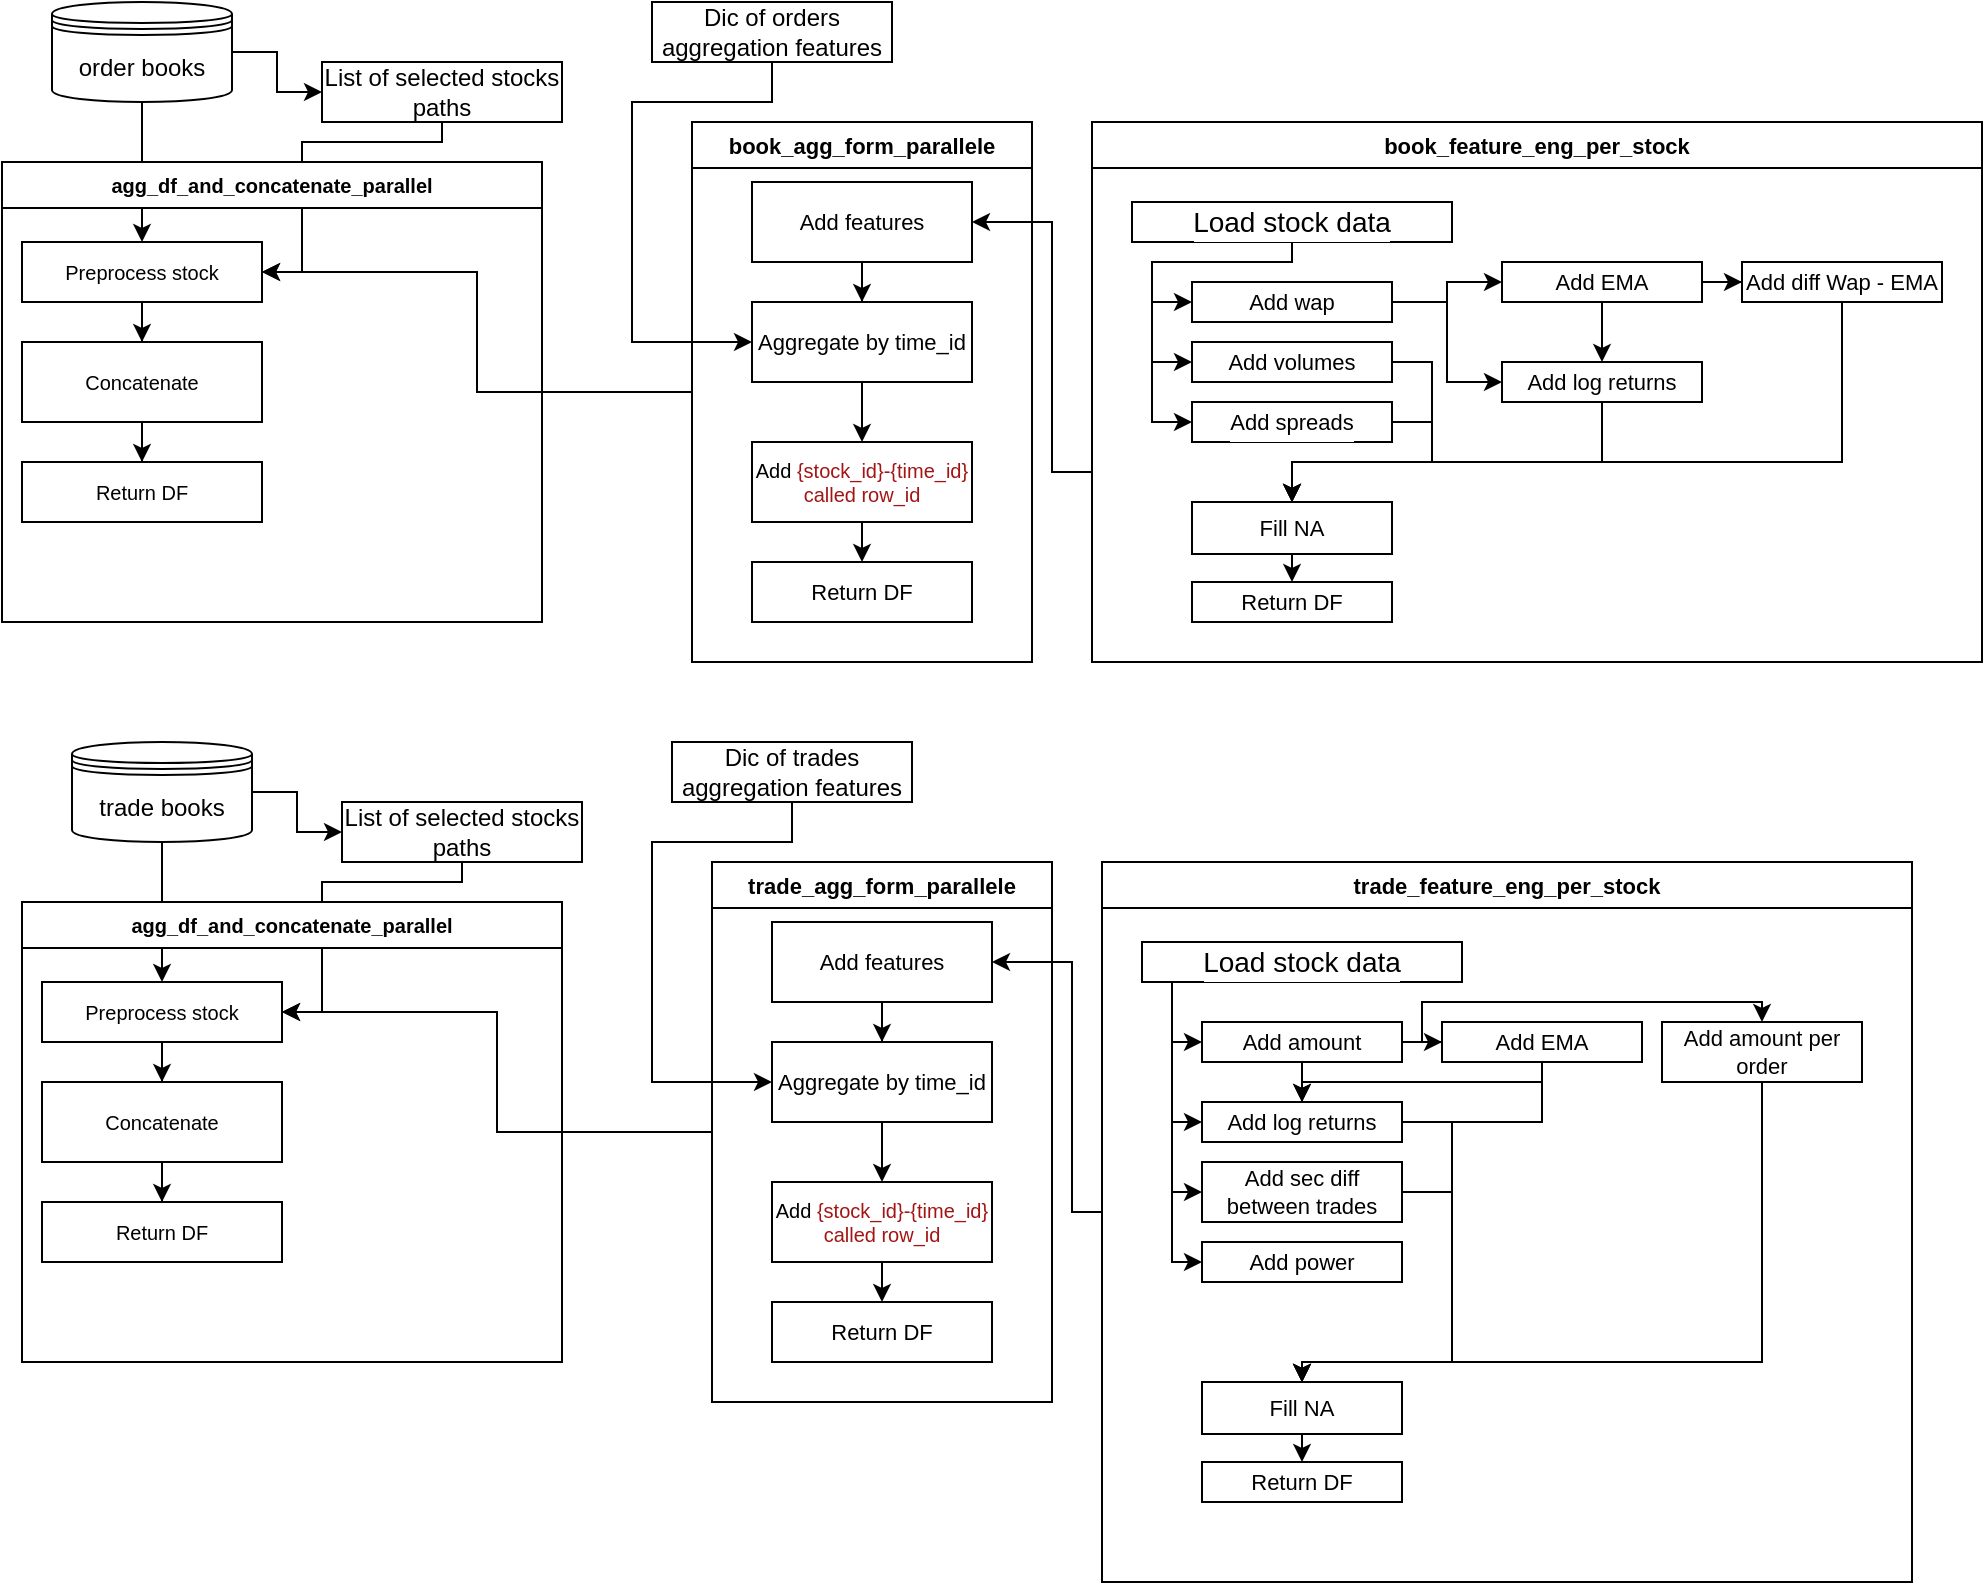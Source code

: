 <mxfile version="14.6.13" type="device"><diagram id="fd4WK_0c87rUanw8i52j" name="Page-1"><mxGraphModel dx="982" dy="568" grid="1" gridSize="10" guides="1" tooltips="1" connect="1" arrows="1" fold="1" page="1" pageScale="1" pageWidth="1169" pageHeight="827" math="0" shadow="0"><root><mxCell id="0"/><mxCell id="1" parent="0"/><mxCell id="irk9ZMSdwiVUNRzACA1q-60" style="edgeStyle=orthogonalEdgeStyle;rounded=0;orthogonalLoop=1;jettySize=auto;html=1;entryX=0.5;entryY=0;entryDx=0;entryDy=0;fontFamily=Helvetica;fontSize=10;" edge="1" parent="1" source="irk9ZMSdwiVUNRzACA1q-1" target="irk9ZMSdwiVUNRzACA1q-58"><mxGeometry relative="1" as="geometry"/></mxCell><mxCell id="irk9ZMSdwiVUNRzACA1q-142" style="edgeStyle=orthogonalEdgeStyle;rounded=0;orthogonalLoop=1;jettySize=auto;html=1;entryX=0;entryY=0.5;entryDx=0;entryDy=0;fontFamily=Helvetica;fontSize=10;" edge="1" parent="1" source="irk9ZMSdwiVUNRzACA1q-1" target="irk9ZMSdwiVUNRzACA1q-24"><mxGeometry relative="1" as="geometry"/></mxCell><mxCell id="irk9ZMSdwiVUNRzACA1q-1" value="order books" style="shape=datastore;whiteSpace=wrap;html=1;" vertex="1" parent="1"><mxGeometry x="45" y="10" width="90" height="50" as="geometry"/></mxCell><mxCell id="irk9ZMSdwiVUNRzACA1q-57" style="edgeStyle=orthogonalEdgeStyle;rounded=0;orthogonalLoop=1;jettySize=auto;html=1;entryX=0;entryY=0.5;entryDx=0;entryDy=0;fontFamily=Helvetica;fontSize=10;" edge="1" parent="1" source="irk9ZMSdwiVUNRzACA1q-3" target="irk9ZMSdwiVUNRzACA1q-51"><mxGeometry relative="1" as="geometry"><Array as="points"><mxPoint x="405" y="60"/><mxPoint x="335" y="60"/><mxPoint x="335" y="180"/></Array></mxGeometry></mxCell><mxCell id="irk9ZMSdwiVUNRzACA1q-3" value="Dic of orders aggregation features" style="rounded=0;whiteSpace=wrap;html=1;" vertex="1" parent="1"><mxGeometry x="345" y="10" width="120" height="30" as="geometry"/></mxCell><mxCell id="irk9ZMSdwiVUNRzACA1q-59" style="edgeStyle=orthogonalEdgeStyle;rounded=0;orthogonalLoop=1;jettySize=auto;html=1;entryX=1;entryY=0.5;entryDx=0;entryDy=0;fontFamily=Helvetica;fontSize=10;" edge="1" parent="1" source="irk9ZMSdwiVUNRzACA1q-24" target="irk9ZMSdwiVUNRzACA1q-58"><mxGeometry relative="1" as="geometry"><Array as="points"><mxPoint x="240" y="80"/><mxPoint x="170" y="80"/><mxPoint x="170" y="145"/></Array></mxGeometry></mxCell><mxCell id="irk9ZMSdwiVUNRzACA1q-24" value="List of selected stocks paths" style="rounded=0;whiteSpace=wrap;html=1;" vertex="1" parent="1"><mxGeometry x="180" y="40" width="120" height="30" as="geometry"/></mxCell><mxCell id="irk9ZMSdwiVUNRzACA1q-62" style="edgeStyle=orthogonalEdgeStyle;rounded=0;orthogonalLoop=1;jettySize=auto;html=1;entryX=1;entryY=0.5;entryDx=0;entryDy=0;fontFamily=Helvetica;fontSize=10;" edge="1" parent="1" source="irk9ZMSdwiVUNRzACA1q-25" target="irk9ZMSdwiVUNRzACA1q-63"><mxGeometry relative="1" as="geometry"><Array as="points"><mxPoint x="545" y="245"/><mxPoint x="545" y="120"/></Array></mxGeometry></mxCell><mxCell id="irk9ZMSdwiVUNRzACA1q-25" value="book_feature_eng_per_stock" style="swimlane;fontFamily=Helvetica;fontSize=11;" vertex="1" parent="1"><mxGeometry x="565" y="70" width="445" height="270" as="geometry"/></mxCell><mxCell id="irk9ZMSdwiVUNRzACA1q-46" style="edgeStyle=orthogonalEdgeStyle;rounded=0;orthogonalLoop=1;jettySize=auto;html=1;exitX=0.5;exitY=1;exitDx=0;exitDy=0;entryX=0;entryY=0.5;entryDx=0;entryDy=0;fontFamily=Helvetica;fontSize=11;" edge="1" parent="irk9ZMSdwiVUNRzACA1q-25" source="irk9ZMSdwiVUNRzACA1q-26" target="irk9ZMSdwiVUNRzACA1q-27"><mxGeometry relative="1" as="geometry"><Array as="points"><mxPoint x="100" y="70"/><mxPoint x="30" y="70"/><mxPoint x="30" y="90"/></Array></mxGeometry></mxCell><mxCell id="irk9ZMSdwiVUNRzACA1q-47" style="edgeStyle=orthogonalEdgeStyle;rounded=0;orthogonalLoop=1;jettySize=auto;html=1;exitX=0.5;exitY=1;exitDx=0;exitDy=0;entryX=0;entryY=0.5;entryDx=0;entryDy=0;fontFamily=Helvetica;fontSize=11;" edge="1" parent="irk9ZMSdwiVUNRzACA1q-25" source="irk9ZMSdwiVUNRzACA1q-26" target="irk9ZMSdwiVUNRzACA1q-30"><mxGeometry relative="1" as="geometry"><Array as="points"><mxPoint x="100" y="70"/><mxPoint x="30" y="70"/><mxPoint x="30" y="120"/></Array></mxGeometry></mxCell><mxCell id="irk9ZMSdwiVUNRzACA1q-48" style="edgeStyle=orthogonalEdgeStyle;rounded=0;orthogonalLoop=1;jettySize=auto;html=1;exitX=0.5;exitY=1;exitDx=0;exitDy=0;entryX=0;entryY=0.5;entryDx=0;entryDy=0;fontFamily=Helvetica;fontSize=11;" edge="1" parent="irk9ZMSdwiVUNRzACA1q-25" source="irk9ZMSdwiVUNRzACA1q-26" target="irk9ZMSdwiVUNRzACA1q-36"><mxGeometry relative="1" as="geometry"><Array as="points"><mxPoint x="100" y="70"/><mxPoint x="30" y="70"/><mxPoint x="30" y="150"/></Array></mxGeometry></mxCell><mxCell id="irk9ZMSdwiVUNRzACA1q-26" value="&lt;div style=&quot;background-color: rgb(255 , 255 , 255) ; font-size: 14px ; line-height: 19px&quot;&gt;Load stock data&lt;/div&gt;" style="whiteSpace=wrap;html=1;fontFamily=Helvetica;" vertex="1" parent="irk9ZMSdwiVUNRzACA1q-25"><mxGeometry x="20" y="40" width="160" height="20" as="geometry"/></mxCell><mxCell id="irk9ZMSdwiVUNRzACA1q-27" value="Add wap" style="whiteSpace=wrap;html=1;fontSize=11;" vertex="1" parent="irk9ZMSdwiVUNRzACA1q-25"><mxGeometry x="50" y="80" width="100" height="20" as="geometry"/></mxCell><mxCell id="irk9ZMSdwiVUNRzACA1q-43" style="edgeStyle=orthogonalEdgeStyle;rounded=0;orthogonalLoop=1;jettySize=auto;html=1;entryX=0.5;entryY=0;entryDx=0;entryDy=0;fontFamily=Helvetica;fontSize=11;exitX=1;exitY=0.5;exitDx=0;exitDy=0;" edge="1" parent="irk9ZMSdwiVUNRzACA1q-25" source="irk9ZMSdwiVUNRzACA1q-30" target="irk9ZMSdwiVUNRzACA1q-33"><mxGeometry relative="1" as="geometry"><Array as="points"><mxPoint x="170" y="120"/><mxPoint x="170" y="170"/><mxPoint x="100" y="170"/></Array></mxGeometry></mxCell><mxCell id="irk9ZMSdwiVUNRzACA1q-30" value="Add volumes" style="whiteSpace=wrap;html=1;fontSize=11;" vertex="1" parent="irk9ZMSdwiVUNRzACA1q-25"><mxGeometry x="50" y="110" width="100" height="20" as="geometry"/></mxCell><mxCell id="irk9ZMSdwiVUNRzACA1q-40" style="edgeStyle=orthogonalEdgeStyle;rounded=0;orthogonalLoop=1;jettySize=auto;html=1;exitX=0.5;exitY=1;exitDx=0;exitDy=0;entryX=0.5;entryY=0;entryDx=0;entryDy=0;fontFamily=Helvetica;fontSize=11;" edge="1" parent="irk9ZMSdwiVUNRzACA1q-25" source="irk9ZMSdwiVUNRzACA1q-33" target="irk9ZMSdwiVUNRzACA1q-38"><mxGeometry relative="1" as="geometry"/></mxCell><mxCell id="irk9ZMSdwiVUNRzACA1q-33" value="Fill NA" style="whiteSpace=wrap;html=1;fontSize=11;" vertex="1" parent="irk9ZMSdwiVUNRzACA1q-25"><mxGeometry x="50" y="190" width="100" height="26" as="geometry"/></mxCell><mxCell id="irk9ZMSdwiVUNRzACA1q-42" style="edgeStyle=orthogonalEdgeStyle;rounded=0;orthogonalLoop=1;jettySize=auto;html=1;entryX=0.5;entryY=0;entryDx=0;entryDy=0;fontFamily=Helvetica;fontSize=11;exitX=1;exitY=0.5;exitDx=0;exitDy=0;" edge="1" parent="irk9ZMSdwiVUNRzACA1q-25" source="irk9ZMSdwiVUNRzACA1q-36" target="irk9ZMSdwiVUNRzACA1q-33"><mxGeometry relative="1" as="geometry"><Array as="points"><mxPoint x="170" y="150"/><mxPoint x="170" y="170"/><mxPoint x="100" y="170"/></Array></mxGeometry></mxCell><mxCell id="irk9ZMSdwiVUNRzACA1q-36" value="&lt;div style=&quot;background-color: rgb(255, 255, 255); font-size: 11px; line-height: 19px;&quot;&gt;Add spreads&lt;/div&gt;" style="whiteSpace=wrap;html=1;fontFamily=Helvetica;fontSize=11;" vertex="1" parent="irk9ZMSdwiVUNRzACA1q-25"><mxGeometry x="50" y="140" width="100" height="20" as="geometry"/></mxCell><mxCell id="irk9ZMSdwiVUNRzACA1q-38" value="Return DF" style="whiteSpace=wrap;html=1;fontSize=11;" vertex="1" parent="irk9ZMSdwiVUNRzACA1q-25"><mxGeometry x="50" y="230" width="100" height="20" as="geometry"/></mxCell><mxCell id="irk9ZMSdwiVUNRzACA1q-181" value="Add EMA" style="whiteSpace=wrap;html=1;fontSize=11;" vertex="1" parent="irk9ZMSdwiVUNRzACA1q-25"><mxGeometry x="205" y="70" width="100" height="20" as="geometry"/></mxCell><mxCell id="irk9ZMSdwiVUNRzACA1q-182" value="" style="edgeStyle=orthogonalEdgeStyle;rounded=0;orthogonalLoop=1;jettySize=auto;html=1;fontFamily=Helvetica;fontSize=10;" edge="1" parent="irk9ZMSdwiVUNRzACA1q-25" source="irk9ZMSdwiVUNRzACA1q-27" target="irk9ZMSdwiVUNRzACA1q-181"><mxGeometry relative="1" as="geometry"/></mxCell><mxCell id="irk9ZMSdwiVUNRzACA1q-189" style="edgeStyle=orthogonalEdgeStyle;rounded=0;orthogonalLoop=1;jettySize=auto;html=1;entryX=0.5;entryY=0;entryDx=0;entryDy=0;fontFamily=Helvetica;fontSize=10;" edge="1" parent="irk9ZMSdwiVUNRzACA1q-25" source="irk9ZMSdwiVUNRzACA1q-187" target="irk9ZMSdwiVUNRzACA1q-33"><mxGeometry relative="1" as="geometry"><Array as="points"><mxPoint x="375" y="170"/><mxPoint x="100" y="170"/></Array></mxGeometry></mxCell><mxCell id="irk9ZMSdwiVUNRzACA1q-187" value="Add diff Wap - EMA" style="whiteSpace=wrap;html=1;fontSize=11;" vertex="1" parent="irk9ZMSdwiVUNRzACA1q-25"><mxGeometry x="325" y="70" width="100" height="20" as="geometry"/></mxCell><mxCell id="irk9ZMSdwiVUNRzACA1q-188" value="" style="edgeStyle=orthogonalEdgeStyle;rounded=0;orthogonalLoop=1;jettySize=auto;html=1;fontFamily=Helvetica;fontSize=10;" edge="1" parent="irk9ZMSdwiVUNRzACA1q-25" source="irk9ZMSdwiVUNRzACA1q-181" target="irk9ZMSdwiVUNRzACA1q-187"><mxGeometry relative="1" as="geometry"/></mxCell><mxCell id="irk9ZMSdwiVUNRzACA1q-61" style="edgeStyle=orthogonalEdgeStyle;rounded=0;orthogonalLoop=1;jettySize=auto;html=1;fontFamily=Helvetica;fontSize=10;entryX=1;entryY=0.5;entryDx=0;entryDy=0;" edge="1" parent="1" source="irk9ZMSdwiVUNRzACA1q-49" target="irk9ZMSdwiVUNRzACA1q-58"><mxGeometry relative="1" as="geometry"><mxPoint x="290.0" y="185" as="targetPoint"/></mxGeometry></mxCell><mxCell id="irk9ZMSdwiVUNRzACA1q-49" value="book_agg_form_parallele" style="swimlane;fontFamily=Helvetica;fontSize=11;" vertex="1" parent="1"><mxGeometry x="365" y="70" width="170" height="270" as="geometry"/></mxCell><mxCell id="irk9ZMSdwiVUNRzACA1q-56" style="edgeStyle=orthogonalEdgeStyle;rounded=0;orthogonalLoop=1;jettySize=auto;html=1;exitX=0.5;exitY=1;exitDx=0;exitDy=0;entryX=0.5;entryY=0;entryDx=0;entryDy=0;fontFamily=Helvetica;fontSize=10;" edge="1" parent="irk9ZMSdwiVUNRzACA1q-49" source="irk9ZMSdwiVUNRzACA1q-50" target="irk9ZMSdwiVUNRzACA1q-55"><mxGeometry relative="1" as="geometry"/></mxCell><mxCell id="irk9ZMSdwiVUNRzACA1q-50" value="Add&amp;nbsp;&lt;span style=&quot;color: rgb(163, 21, 21); background-color: rgb(255, 255, 255); font-size: 10px;&quot;&gt;{stock_id}-{time_id} called row_id&lt;/span&gt;" style="rounded=0;whiteSpace=wrap;html=1;fontFamily=Helvetica;fontSize=10;" vertex="1" parent="irk9ZMSdwiVUNRzACA1q-49"><mxGeometry x="30" y="160" width="110" height="40" as="geometry"/></mxCell><mxCell id="irk9ZMSdwiVUNRzACA1q-54" style="edgeStyle=orthogonalEdgeStyle;rounded=0;orthogonalLoop=1;jettySize=auto;html=1;fontFamily=Helvetica;fontSize=10;" edge="1" parent="irk9ZMSdwiVUNRzACA1q-49" source="irk9ZMSdwiVUNRzACA1q-51" target="irk9ZMSdwiVUNRzACA1q-50"><mxGeometry relative="1" as="geometry"/></mxCell><mxCell id="irk9ZMSdwiVUNRzACA1q-51" value="Aggregate by time_id" style="rounded=0;whiteSpace=wrap;html=1;fontFamily=Helvetica;fontSize=11;" vertex="1" parent="irk9ZMSdwiVUNRzACA1q-49"><mxGeometry x="30" y="90" width="110" height="40" as="geometry"/></mxCell><mxCell id="irk9ZMSdwiVUNRzACA1q-55" value="Return DF" style="whiteSpace=wrap;html=1;fontSize=11;" vertex="1" parent="irk9ZMSdwiVUNRzACA1q-49"><mxGeometry x="30" y="220" width="110" height="30" as="geometry"/></mxCell><mxCell id="irk9ZMSdwiVUNRzACA1q-64" style="edgeStyle=orthogonalEdgeStyle;rounded=0;orthogonalLoop=1;jettySize=auto;html=1;fontFamily=Helvetica;fontSize=10;" edge="1" parent="irk9ZMSdwiVUNRzACA1q-49" source="irk9ZMSdwiVUNRzACA1q-63" target="irk9ZMSdwiVUNRzACA1q-51"><mxGeometry relative="1" as="geometry"/></mxCell><mxCell id="irk9ZMSdwiVUNRzACA1q-63" value="Add features" style="rounded=0;whiteSpace=wrap;html=1;fontFamily=Helvetica;fontSize=11;" vertex="1" parent="irk9ZMSdwiVUNRzACA1q-49"><mxGeometry x="30" y="30" width="110" height="40" as="geometry"/></mxCell><mxCell id="irk9ZMSdwiVUNRzACA1q-53" value="agg_df_and_concatenate_parallel" style="swimlane;fontFamily=Helvetica;fontSize=10;" vertex="1" parent="1"><mxGeometry x="20" y="90" width="270" height="230" as="geometry"/></mxCell><mxCell id="irk9ZMSdwiVUNRzACA1q-58" value="Preprocess stock" style="rounded=0;whiteSpace=wrap;html=1;fontFamily=Helvetica;fontSize=10;" vertex="1" parent="irk9ZMSdwiVUNRzACA1q-53"><mxGeometry x="10" y="40" width="120" height="30" as="geometry"/></mxCell><mxCell id="irk9ZMSdwiVUNRzACA1q-65" value="Concatenate" style="rounded=0;whiteSpace=wrap;html=1;fontFamily=Helvetica;fontSize=10;" vertex="1" parent="irk9ZMSdwiVUNRzACA1q-53"><mxGeometry x="10" y="90" width="120" height="40" as="geometry"/></mxCell><mxCell id="irk9ZMSdwiVUNRzACA1q-66" value="" style="edgeStyle=orthogonalEdgeStyle;rounded=0;orthogonalLoop=1;jettySize=auto;html=1;fontFamily=Helvetica;fontSize=10;" edge="1" parent="irk9ZMSdwiVUNRzACA1q-53" source="irk9ZMSdwiVUNRzACA1q-58" target="irk9ZMSdwiVUNRzACA1q-65"><mxGeometry relative="1" as="geometry"/></mxCell><mxCell id="irk9ZMSdwiVUNRzACA1q-67" value="Return DF" style="whiteSpace=wrap;html=1;rounded=0;fontSize=10;" vertex="1" parent="irk9ZMSdwiVUNRzACA1q-53"><mxGeometry x="10" y="150" width="120" height="30" as="geometry"/></mxCell><mxCell id="irk9ZMSdwiVUNRzACA1q-68" value="" style="edgeStyle=orthogonalEdgeStyle;rounded=0;orthogonalLoop=1;jettySize=auto;html=1;fontFamily=Helvetica;fontSize=10;" edge="1" parent="irk9ZMSdwiVUNRzACA1q-53" source="irk9ZMSdwiVUNRzACA1q-65" target="irk9ZMSdwiVUNRzACA1q-67"><mxGeometry relative="1" as="geometry"/></mxCell><mxCell id="irk9ZMSdwiVUNRzACA1q-143" style="edgeStyle=orthogonalEdgeStyle;rounded=0;orthogonalLoop=1;jettySize=auto;html=1;entryX=0.5;entryY=0;entryDx=0;entryDy=0;fontFamily=Helvetica;fontSize=10;" edge="1" parent="1" source="irk9ZMSdwiVUNRzACA1q-145" target="irk9ZMSdwiVUNRzACA1q-175"><mxGeometry relative="1" as="geometry"/></mxCell><mxCell id="irk9ZMSdwiVUNRzACA1q-144" style="edgeStyle=orthogonalEdgeStyle;rounded=0;orthogonalLoop=1;jettySize=auto;html=1;entryX=0;entryY=0.5;entryDx=0;entryDy=0;fontFamily=Helvetica;fontSize=10;" edge="1" parent="1" source="irk9ZMSdwiVUNRzACA1q-145" target="irk9ZMSdwiVUNRzACA1q-149"><mxGeometry relative="1" as="geometry"/></mxCell><mxCell id="irk9ZMSdwiVUNRzACA1q-145" value="trade books" style="shape=datastore;whiteSpace=wrap;html=1;" vertex="1" parent="1"><mxGeometry x="55" y="380" width="90" height="50" as="geometry"/></mxCell><mxCell id="irk9ZMSdwiVUNRzACA1q-146" style="edgeStyle=orthogonalEdgeStyle;rounded=0;orthogonalLoop=1;jettySize=auto;html=1;entryX=0;entryY=0.5;entryDx=0;entryDy=0;fontFamily=Helvetica;fontSize=10;" edge="1" parent="1" source="irk9ZMSdwiVUNRzACA1q-147" target="irk9ZMSdwiVUNRzACA1q-170"><mxGeometry relative="1" as="geometry"><Array as="points"><mxPoint x="415" y="430"/><mxPoint x="345" y="430"/><mxPoint x="345" y="550"/></Array></mxGeometry></mxCell><mxCell id="irk9ZMSdwiVUNRzACA1q-147" value="Dic of trades aggregation features" style="rounded=0;whiteSpace=wrap;html=1;" vertex="1" parent="1"><mxGeometry x="355" y="380" width="120" height="30" as="geometry"/></mxCell><mxCell id="irk9ZMSdwiVUNRzACA1q-148" style="edgeStyle=orthogonalEdgeStyle;rounded=0;orthogonalLoop=1;jettySize=auto;html=1;entryX=1;entryY=0.5;entryDx=0;entryDy=0;fontFamily=Helvetica;fontSize=10;" edge="1" parent="1" source="irk9ZMSdwiVUNRzACA1q-149" target="irk9ZMSdwiVUNRzACA1q-175"><mxGeometry relative="1" as="geometry"><Array as="points"><mxPoint x="250" y="450"/><mxPoint x="180" y="450"/><mxPoint x="180" y="515"/></Array></mxGeometry></mxCell><mxCell id="irk9ZMSdwiVUNRzACA1q-149" value="List of selected stocks paths" style="rounded=0;whiteSpace=wrap;html=1;" vertex="1" parent="1"><mxGeometry x="190" y="410" width="120" height="30" as="geometry"/></mxCell><mxCell id="irk9ZMSdwiVUNRzACA1q-150" style="edgeStyle=orthogonalEdgeStyle;rounded=0;orthogonalLoop=1;jettySize=auto;html=1;entryX=1;entryY=0.5;entryDx=0;entryDy=0;fontFamily=Helvetica;fontSize=10;" edge="1" parent="1" source="irk9ZMSdwiVUNRzACA1q-151" target="irk9ZMSdwiVUNRzACA1q-173"><mxGeometry relative="1" as="geometry"><Array as="points"><mxPoint x="555" y="615"/><mxPoint x="555" y="490"/></Array></mxGeometry></mxCell><mxCell id="irk9ZMSdwiVUNRzACA1q-151" value="trade_feature_eng_per_stock" style="swimlane;fontFamily=Helvetica;fontSize=11;" vertex="1" parent="1"><mxGeometry x="570" y="440" width="405" height="360" as="geometry"/></mxCell><mxCell id="irk9ZMSdwiVUNRzACA1q-152" style="edgeStyle=orthogonalEdgeStyle;rounded=0;orthogonalLoop=1;jettySize=auto;html=1;exitX=0.5;exitY=1;exitDx=0;exitDy=0;entryX=0;entryY=0.5;entryDx=0;entryDy=0;fontFamily=Helvetica;fontSize=11;" edge="1" parent="irk9ZMSdwiVUNRzACA1q-151" source="irk9ZMSdwiVUNRzACA1q-155" target="irk9ZMSdwiVUNRzACA1q-157"><mxGeometry relative="1" as="geometry"><Array as="points"><mxPoint x="35" y="60"/><mxPoint x="35" y="90"/></Array></mxGeometry></mxCell><mxCell id="irk9ZMSdwiVUNRzACA1q-194" style="edgeStyle=orthogonalEdgeStyle;rounded=0;orthogonalLoop=1;jettySize=auto;html=1;exitX=0.5;exitY=1;exitDx=0;exitDy=0;entryX=0;entryY=0.5;entryDx=0;entryDy=0;fontFamily=Helvetica;fontSize=10;" edge="1" parent="irk9ZMSdwiVUNRzACA1q-151" source="irk9ZMSdwiVUNRzACA1q-155" target="irk9ZMSdwiVUNRzACA1q-192"><mxGeometry relative="1" as="geometry"><Array as="points"><mxPoint x="35" y="60"/><mxPoint x="35" y="130"/></Array></mxGeometry></mxCell><mxCell id="irk9ZMSdwiVUNRzACA1q-197" style="edgeStyle=orthogonalEdgeStyle;rounded=0;orthogonalLoop=1;jettySize=auto;html=1;exitX=0.5;exitY=1;exitDx=0;exitDy=0;entryX=0;entryY=0.5;entryDx=0;entryDy=0;fontFamily=Helvetica;fontSize=10;" edge="1" parent="irk9ZMSdwiVUNRzACA1q-151" source="irk9ZMSdwiVUNRzACA1q-155" target="irk9ZMSdwiVUNRzACA1q-196"><mxGeometry relative="1" as="geometry"><Array as="points"><mxPoint x="35" y="60"/><mxPoint x="35" y="165"/></Array></mxGeometry></mxCell><mxCell id="irk9ZMSdwiVUNRzACA1q-204" style="edgeStyle=orthogonalEdgeStyle;rounded=0;orthogonalLoop=1;jettySize=auto;html=1;exitX=0.5;exitY=1;exitDx=0;exitDy=0;entryX=0;entryY=0.5;entryDx=0;entryDy=0;fontFamily=Helvetica;fontSize=10;" edge="1" parent="irk9ZMSdwiVUNRzACA1q-151" source="irk9ZMSdwiVUNRzACA1q-155" target="irk9ZMSdwiVUNRzACA1q-202"><mxGeometry relative="1" as="geometry"><Array as="points"><mxPoint x="35" y="60"/><mxPoint x="35" y="200"/></Array></mxGeometry></mxCell><mxCell id="irk9ZMSdwiVUNRzACA1q-155" value="&lt;div style=&quot;background-color: rgb(255 , 255 , 255) ; font-size: 14px ; line-height: 19px&quot;&gt;Load stock data&lt;/div&gt;" style="whiteSpace=wrap;html=1;fontFamily=Helvetica;" vertex="1" parent="irk9ZMSdwiVUNRzACA1q-151"><mxGeometry x="20" y="40" width="160" height="20" as="geometry"/></mxCell><mxCell id="irk9ZMSdwiVUNRzACA1q-195" style="edgeStyle=orthogonalEdgeStyle;rounded=0;orthogonalLoop=1;jettySize=auto;html=1;entryX=0.5;entryY=0;entryDx=0;entryDy=0;fontFamily=Helvetica;fontSize=10;" edge="1" parent="irk9ZMSdwiVUNRzACA1q-151" source="irk9ZMSdwiVUNRzACA1q-157" target="irk9ZMSdwiVUNRzACA1q-192"><mxGeometry relative="1" as="geometry"/></mxCell><mxCell id="irk9ZMSdwiVUNRzACA1q-205" style="edgeStyle=orthogonalEdgeStyle;rounded=0;orthogonalLoop=1;jettySize=auto;html=1;exitX=1;exitY=0.5;exitDx=0;exitDy=0;entryX=0.5;entryY=0;entryDx=0;entryDy=0;fontFamily=Helvetica;fontSize=10;" edge="1" parent="irk9ZMSdwiVUNRzACA1q-151" source="irk9ZMSdwiVUNRzACA1q-157" target="irk9ZMSdwiVUNRzACA1q-203"><mxGeometry relative="1" as="geometry"><Array as="points"><mxPoint x="160" y="90"/><mxPoint x="160" y="70"/><mxPoint x="330" y="70"/></Array></mxGeometry></mxCell><mxCell id="irk9ZMSdwiVUNRzACA1q-157" value="Add amount" style="whiteSpace=wrap;html=1;fontSize=11;" vertex="1" parent="irk9ZMSdwiVUNRzACA1q-151"><mxGeometry x="50" y="80" width="100" height="20" as="geometry"/></mxCell><mxCell id="irk9ZMSdwiVUNRzACA1q-160" style="edgeStyle=orthogonalEdgeStyle;rounded=0;orthogonalLoop=1;jettySize=auto;html=1;exitX=0.5;exitY=1;exitDx=0;exitDy=0;entryX=0.5;entryY=0;entryDx=0;entryDy=0;fontFamily=Helvetica;fontSize=11;" edge="1" parent="irk9ZMSdwiVUNRzACA1q-151" source="irk9ZMSdwiVUNRzACA1q-161" target="irk9ZMSdwiVUNRzACA1q-164"><mxGeometry relative="1" as="geometry"/></mxCell><mxCell id="irk9ZMSdwiVUNRzACA1q-161" value="Fill NA" style="whiteSpace=wrap;html=1;fontSize=11;" vertex="1" parent="irk9ZMSdwiVUNRzACA1q-151"><mxGeometry x="50" y="260" width="100" height="26" as="geometry"/></mxCell><mxCell id="irk9ZMSdwiVUNRzACA1q-164" value="Return DF" style="whiteSpace=wrap;html=1;fontSize=11;" vertex="1" parent="irk9ZMSdwiVUNRzACA1q-151"><mxGeometry x="50" y="300" width="100" height="20" as="geometry"/></mxCell><mxCell id="irk9ZMSdwiVUNRzACA1q-200" style="edgeStyle=orthogonalEdgeStyle;rounded=0;orthogonalLoop=1;jettySize=auto;html=1;entryX=0.5;entryY=0;entryDx=0;entryDy=0;fontFamily=Helvetica;fontSize=10;" edge="1" parent="irk9ZMSdwiVUNRzACA1q-151" source="irk9ZMSdwiVUNRzACA1q-192" target="irk9ZMSdwiVUNRzACA1q-161"><mxGeometry relative="1" as="geometry"><Array as="points"><mxPoint x="175" y="130"/><mxPoint x="175" y="250"/><mxPoint x="100" y="250"/></Array></mxGeometry></mxCell><mxCell id="irk9ZMSdwiVUNRzACA1q-192" value="Add log returns" style="whiteSpace=wrap;html=1;fontSize=11;" vertex="1" parent="irk9ZMSdwiVUNRzACA1q-151"><mxGeometry x="50" y="120" width="100" height="20" as="geometry"/></mxCell><mxCell id="irk9ZMSdwiVUNRzACA1q-198" style="edgeStyle=orthogonalEdgeStyle;rounded=0;orthogonalLoop=1;jettySize=auto;html=1;entryX=0.5;entryY=0;entryDx=0;entryDy=0;fontFamily=Helvetica;fontSize=10;" edge="1" parent="irk9ZMSdwiVUNRzACA1q-151" source="irk9ZMSdwiVUNRzACA1q-190" target="irk9ZMSdwiVUNRzACA1q-192"><mxGeometry relative="1" as="geometry"><Array as="points"><mxPoint x="220" y="110"/><mxPoint x="100" y="110"/></Array></mxGeometry></mxCell><mxCell id="irk9ZMSdwiVUNRzACA1q-199" style="edgeStyle=orthogonalEdgeStyle;rounded=0;orthogonalLoop=1;jettySize=auto;html=1;entryX=0.5;entryY=0;entryDx=0;entryDy=0;fontFamily=Helvetica;fontSize=10;" edge="1" parent="irk9ZMSdwiVUNRzACA1q-151" source="irk9ZMSdwiVUNRzACA1q-190" target="irk9ZMSdwiVUNRzACA1q-161"><mxGeometry relative="1" as="geometry"><Array as="points"><mxPoint x="220" y="130"/><mxPoint x="175" y="130"/><mxPoint x="175" y="250"/><mxPoint x="100" y="250"/></Array></mxGeometry></mxCell><mxCell id="irk9ZMSdwiVUNRzACA1q-190" value="Add EMA" style="whiteSpace=wrap;html=1;fontSize=11;" vertex="1" parent="irk9ZMSdwiVUNRzACA1q-151"><mxGeometry x="170" y="80" width="100" height="20" as="geometry"/></mxCell><mxCell id="irk9ZMSdwiVUNRzACA1q-191" value="" style="edgeStyle=orthogonalEdgeStyle;rounded=0;orthogonalLoop=1;jettySize=auto;html=1;fontFamily=Helvetica;fontSize=10;" edge="1" parent="irk9ZMSdwiVUNRzACA1q-151" source="irk9ZMSdwiVUNRzACA1q-157" target="irk9ZMSdwiVUNRzACA1q-190"><mxGeometry relative="1" as="geometry"/></mxCell><mxCell id="irk9ZMSdwiVUNRzACA1q-201" style="edgeStyle=orthogonalEdgeStyle;rounded=0;orthogonalLoop=1;jettySize=auto;html=1;entryX=0.5;entryY=0;entryDx=0;entryDy=0;fontFamily=Helvetica;fontSize=10;exitX=1;exitY=0.5;exitDx=0;exitDy=0;" edge="1" parent="irk9ZMSdwiVUNRzACA1q-151" source="irk9ZMSdwiVUNRzACA1q-196" target="irk9ZMSdwiVUNRzACA1q-161"><mxGeometry relative="1" as="geometry"><Array as="points"><mxPoint x="175" y="165"/><mxPoint x="175" y="250"/><mxPoint x="100" y="250"/></Array></mxGeometry></mxCell><mxCell id="irk9ZMSdwiVUNRzACA1q-196" value="Add sec diff between trades" style="whiteSpace=wrap;html=1;fontSize=11;" vertex="1" parent="irk9ZMSdwiVUNRzACA1q-151"><mxGeometry x="50" y="150" width="100" height="30" as="geometry"/></mxCell><mxCell id="irk9ZMSdwiVUNRzACA1q-202" value="Add power" style="whiteSpace=wrap;html=1;fontSize=11;" vertex="1" parent="irk9ZMSdwiVUNRzACA1q-151"><mxGeometry x="50" y="190" width="100" height="20" as="geometry"/></mxCell><mxCell id="irk9ZMSdwiVUNRzACA1q-206" style="edgeStyle=orthogonalEdgeStyle;rounded=0;orthogonalLoop=1;jettySize=auto;html=1;entryX=0.5;entryY=0;entryDx=0;entryDy=0;fontFamily=Helvetica;fontSize=10;" edge="1" parent="irk9ZMSdwiVUNRzACA1q-151" source="irk9ZMSdwiVUNRzACA1q-203" target="irk9ZMSdwiVUNRzACA1q-161"><mxGeometry relative="1" as="geometry"><Array as="points"><mxPoint x="330" y="250"/><mxPoint x="100" y="250"/></Array></mxGeometry></mxCell><mxCell id="irk9ZMSdwiVUNRzACA1q-203" value="Add amount per order" style="whiteSpace=wrap;html=1;fontSize=11;" vertex="1" parent="irk9ZMSdwiVUNRzACA1q-151"><mxGeometry x="280" y="80" width="100" height="30" as="geometry"/></mxCell><mxCell id="irk9ZMSdwiVUNRzACA1q-165" style="edgeStyle=orthogonalEdgeStyle;rounded=0;orthogonalLoop=1;jettySize=auto;html=1;fontFamily=Helvetica;fontSize=10;entryX=1;entryY=0.5;entryDx=0;entryDy=0;" edge="1" parent="1" source="irk9ZMSdwiVUNRzACA1q-166" target="irk9ZMSdwiVUNRzACA1q-175"><mxGeometry relative="1" as="geometry"><mxPoint x="300.0" y="555" as="targetPoint"/></mxGeometry></mxCell><mxCell id="irk9ZMSdwiVUNRzACA1q-166" value="trade_agg_form_parallele" style="swimlane;fontFamily=Helvetica;fontSize=11;" vertex="1" parent="1"><mxGeometry x="375" y="440" width="170" height="270" as="geometry"/></mxCell><mxCell id="irk9ZMSdwiVUNRzACA1q-167" style="edgeStyle=orthogonalEdgeStyle;rounded=0;orthogonalLoop=1;jettySize=auto;html=1;exitX=0.5;exitY=1;exitDx=0;exitDy=0;entryX=0.5;entryY=0;entryDx=0;entryDy=0;fontFamily=Helvetica;fontSize=10;" edge="1" parent="irk9ZMSdwiVUNRzACA1q-166" source="irk9ZMSdwiVUNRzACA1q-168" target="irk9ZMSdwiVUNRzACA1q-171"><mxGeometry relative="1" as="geometry"/></mxCell><mxCell id="irk9ZMSdwiVUNRzACA1q-168" value="Add&amp;nbsp;&lt;span style=&quot;color: rgb(163, 21, 21); background-color: rgb(255, 255, 255); font-size: 10px;&quot;&gt;{stock_id}-{time_id} called row_id&lt;/span&gt;" style="rounded=0;whiteSpace=wrap;html=1;fontFamily=Helvetica;fontSize=10;" vertex="1" parent="irk9ZMSdwiVUNRzACA1q-166"><mxGeometry x="30" y="160" width="110" height="40" as="geometry"/></mxCell><mxCell id="irk9ZMSdwiVUNRzACA1q-169" style="edgeStyle=orthogonalEdgeStyle;rounded=0;orthogonalLoop=1;jettySize=auto;html=1;fontFamily=Helvetica;fontSize=10;" edge="1" parent="irk9ZMSdwiVUNRzACA1q-166" source="irk9ZMSdwiVUNRzACA1q-170" target="irk9ZMSdwiVUNRzACA1q-168"><mxGeometry relative="1" as="geometry"/></mxCell><mxCell id="irk9ZMSdwiVUNRzACA1q-170" value="Aggregate by time_id" style="rounded=0;whiteSpace=wrap;html=1;fontFamily=Helvetica;fontSize=11;" vertex="1" parent="irk9ZMSdwiVUNRzACA1q-166"><mxGeometry x="30" y="90" width="110" height="40" as="geometry"/></mxCell><mxCell id="irk9ZMSdwiVUNRzACA1q-171" value="Return DF" style="whiteSpace=wrap;html=1;fontSize=11;" vertex="1" parent="irk9ZMSdwiVUNRzACA1q-166"><mxGeometry x="30" y="220" width="110" height="30" as="geometry"/></mxCell><mxCell id="irk9ZMSdwiVUNRzACA1q-172" style="edgeStyle=orthogonalEdgeStyle;rounded=0;orthogonalLoop=1;jettySize=auto;html=1;fontFamily=Helvetica;fontSize=10;" edge="1" parent="irk9ZMSdwiVUNRzACA1q-166" source="irk9ZMSdwiVUNRzACA1q-173" target="irk9ZMSdwiVUNRzACA1q-170"><mxGeometry relative="1" as="geometry"/></mxCell><mxCell id="irk9ZMSdwiVUNRzACA1q-173" value="Add features" style="rounded=0;whiteSpace=wrap;html=1;fontFamily=Helvetica;fontSize=11;" vertex="1" parent="irk9ZMSdwiVUNRzACA1q-166"><mxGeometry x="30" y="30" width="110" height="40" as="geometry"/></mxCell><mxCell id="irk9ZMSdwiVUNRzACA1q-174" value="agg_df_and_concatenate_parallel" style="swimlane;fontFamily=Helvetica;fontSize=10;" vertex="1" parent="1"><mxGeometry x="30" y="460" width="270" height="230" as="geometry"/></mxCell><mxCell id="irk9ZMSdwiVUNRzACA1q-175" value="Preprocess stock" style="rounded=0;whiteSpace=wrap;html=1;fontFamily=Helvetica;fontSize=10;" vertex="1" parent="irk9ZMSdwiVUNRzACA1q-174"><mxGeometry x="10" y="40" width="120" height="30" as="geometry"/></mxCell><mxCell id="irk9ZMSdwiVUNRzACA1q-176" value="Concatenate" style="rounded=0;whiteSpace=wrap;html=1;fontFamily=Helvetica;fontSize=10;" vertex="1" parent="irk9ZMSdwiVUNRzACA1q-174"><mxGeometry x="10" y="90" width="120" height="40" as="geometry"/></mxCell><mxCell id="irk9ZMSdwiVUNRzACA1q-177" value="" style="edgeStyle=orthogonalEdgeStyle;rounded=0;orthogonalLoop=1;jettySize=auto;html=1;fontFamily=Helvetica;fontSize=10;" edge="1" parent="irk9ZMSdwiVUNRzACA1q-174" source="irk9ZMSdwiVUNRzACA1q-175" target="irk9ZMSdwiVUNRzACA1q-176"><mxGeometry relative="1" as="geometry"/></mxCell><mxCell id="irk9ZMSdwiVUNRzACA1q-178" value="Return DF" style="whiteSpace=wrap;html=1;rounded=0;fontSize=10;" vertex="1" parent="irk9ZMSdwiVUNRzACA1q-174"><mxGeometry x="10" y="150" width="120" height="30" as="geometry"/></mxCell><mxCell id="irk9ZMSdwiVUNRzACA1q-179" value="" style="edgeStyle=orthogonalEdgeStyle;rounded=0;orthogonalLoop=1;jettySize=auto;html=1;fontFamily=Helvetica;fontSize=10;" edge="1" parent="irk9ZMSdwiVUNRzACA1q-174" source="irk9ZMSdwiVUNRzACA1q-176" target="irk9ZMSdwiVUNRzACA1q-178"><mxGeometry relative="1" as="geometry"/></mxCell><mxCell id="irk9ZMSdwiVUNRzACA1q-186" style="edgeStyle=orthogonalEdgeStyle;rounded=0;orthogonalLoop=1;jettySize=auto;html=1;entryX=0.5;entryY=0;entryDx=0;entryDy=0;fontFamily=Helvetica;fontSize=10;" edge="1" parent="1" source="irk9ZMSdwiVUNRzACA1q-183" target="irk9ZMSdwiVUNRzACA1q-33"><mxGeometry relative="1" as="geometry"><Array as="points"><mxPoint x="820" y="240"/><mxPoint x="665" y="240"/></Array></mxGeometry></mxCell><mxCell id="irk9ZMSdwiVUNRzACA1q-183" value="Add log returns" style="whiteSpace=wrap;html=1;fontSize=11;" vertex="1" parent="1"><mxGeometry x="770" y="190" width="100" height="20" as="geometry"/></mxCell><mxCell id="irk9ZMSdwiVUNRzACA1q-184" value="" style="edgeStyle=orthogonalEdgeStyle;rounded=0;orthogonalLoop=1;jettySize=auto;html=1;fontFamily=Helvetica;fontSize=10;" edge="1" parent="1" source="irk9ZMSdwiVUNRzACA1q-181" target="irk9ZMSdwiVUNRzACA1q-183"><mxGeometry relative="1" as="geometry"/></mxCell><mxCell id="irk9ZMSdwiVUNRzACA1q-185" style="edgeStyle=orthogonalEdgeStyle;rounded=0;orthogonalLoop=1;jettySize=auto;html=1;exitX=1;exitY=0.5;exitDx=0;exitDy=0;entryX=0;entryY=0.5;entryDx=0;entryDy=0;fontFamily=Helvetica;fontSize=10;" edge="1" parent="1" source="irk9ZMSdwiVUNRzACA1q-27" target="irk9ZMSdwiVUNRzACA1q-183"><mxGeometry relative="1" as="geometry"/></mxCell></root></mxGraphModel></diagram></mxfile>